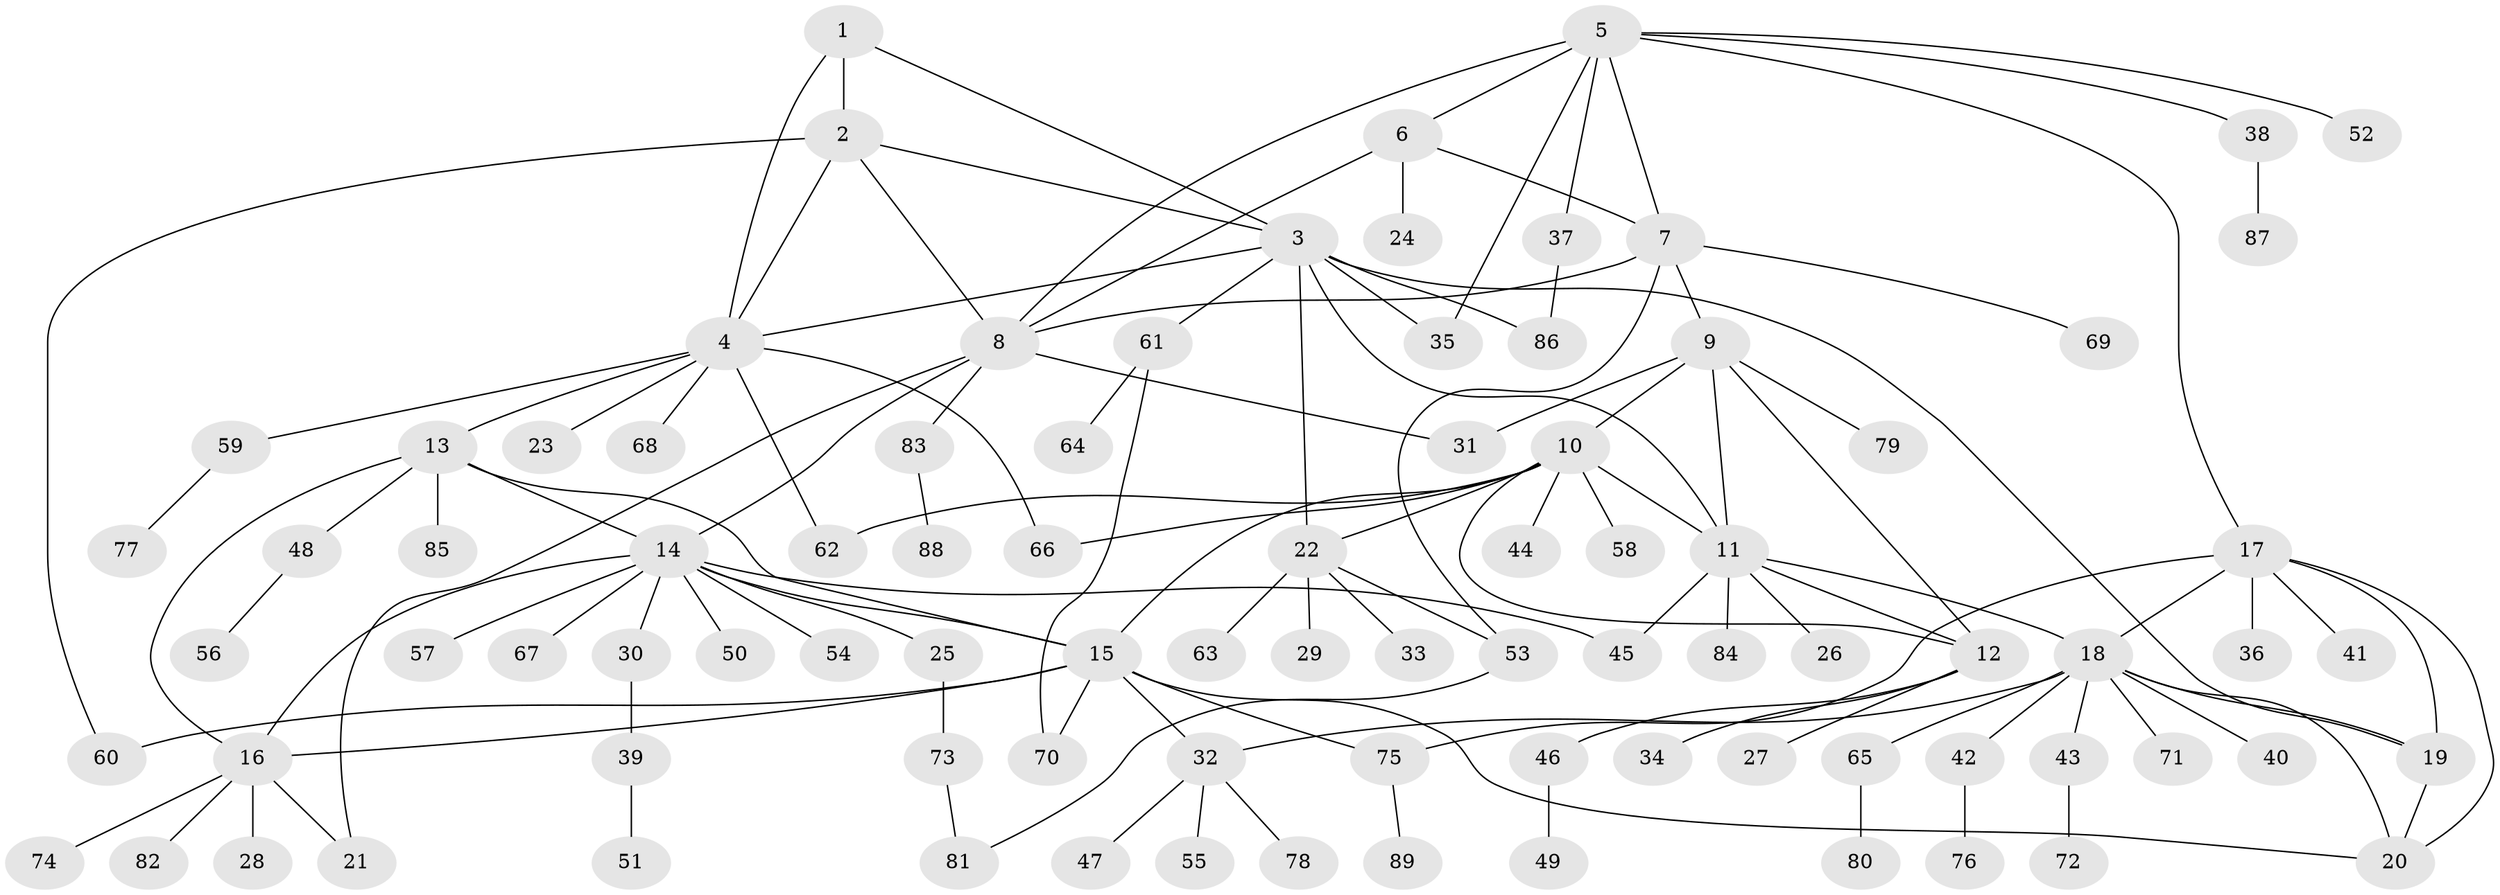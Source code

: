 // Generated by graph-tools (version 1.1) at 2025/37/03/09/25 02:37:40]
// undirected, 89 vertices, 123 edges
graph export_dot {
graph [start="1"]
  node [color=gray90,style=filled];
  1;
  2;
  3;
  4;
  5;
  6;
  7;
  8;
  9;
  10;
  11;
  12;
  13;
  14;
  15;
  16;
  17;
  18;
  19;
  20;
  21;
  22;
  23;
  24;
  25;
  26;
  27;
  28;
  29;
  30;
  31;
  32;
  33;
  34;
  35;
  36;
  37;
  38;
  39;
  40;
  41;
  42;
  43;
  44;
  45;
  46;
  47;
  48;
  49;
  50;
  51;
  52;
  53;
  54;
  55;
  56;
  57;
  58;
  59;
  60;
  61;
  62;
  63;
  64;
  65;
  66;
  67;
  68;
  69;
  70;
  71;
  72;
  73;
  74;
  75;
  76;
  77;
  78;
  79;
  80;
  81;
  82;
  83;
  84;
  85;
  86;
  87;
  88;
  89;
  1 -- 2;
  1 -- 3;
  1 -- 4;
  2 -- 3;
  2 -- 4;
  2 -- 8;
  2 -- 60;
  3 -- 4;
  3 -- 11;
  3 -- 19;
  3 -- 22;
  3 -- 35;
  3 -- 61;
  3 -- 86;
  4 -- 13;
  4 -- 23;
  4 -- 59;
  4 -- 62;
  4 -- 66;
  4 -- 68;
  5 -- 6;
  5 -- 7;
  5 -- 8;
  5 -- 17;
  5 -- 35;
  5 -- 37;
  5 -- 38;
  5 -- 52;
  6 -- 7;
  6 -- 8;
  6 -- 24;
  7 -- 8;
  7 -- 9;
  7 -- 53;
  7 -- 69;
  8 -- 14;
  8 -- 21;
  8 -- 31;
  8 -- 83;
  9 -- 10;
  9 -- 11;
  9 -- 12;
  9 -- 31;
  9 -- 79;
  10 -- 11;
  10 -- 12;
  10 -- 15;
  10 -- 22;
  10 -- 44;
  10 -- 58;
  10 -- 62;
  10 -- 66;
  11 -- 12;
  11 -- 18;
  11 -- 26;
  11 -- 45;
  11 -- 84;
  12 -- 27;
  12 -- 34;
  12 -- 46;
  13 -- 14;
  13 -- 15;
  13 -- 16;
  13 -- 48;
  13 -- 85;
  14 -- 15;
  14 -- 16;
  14 -- 25;
  14 -- 30;
  14 -- 45;
  14 -- 50;
  14 -- 54;
  14 -- 57;
  14 -- 67;
  15 -- 16;
  15 -- 20;
  15 -- 32;
  15 -- 60;
  15 -- 70;
  15 -- 75;
  16 -- 21;
  16 -- 28;
  16 -- 74;
  16 -- 82;
  17 -- 18;
  17 -- 19;
  17 -- 20;
  17 -- 36;
  17 -- 41;
  17 -- 75;
  18 -- 19;
  18 -- 20;
  18 -- 32;
  18 -- 40;
  18 -- 42;
  18 -- 43;
  18 -- 65;
  18 -- 71;
  19 -- 20;
  22 -- 29;
  22 -- 33;
  22 -- 53;
  22 -- 63;
  25 -- 73;
  30 -- 39;
  32 -- 47;
  32 -- 55;
  32 -- 78;
  37 -- 86;
  38 -- 87;
  39 -- 51;
  42 -- 76;
  43 -- 72;
  46 -- 49;
  48 -- 56;
  53 -- 81;
  59 -- 77;
  61 -- 64;
  61 -- 70;
  65 -- 80;
  73 -- 81;
  75 -- 89;
  83 -- 88;
}
